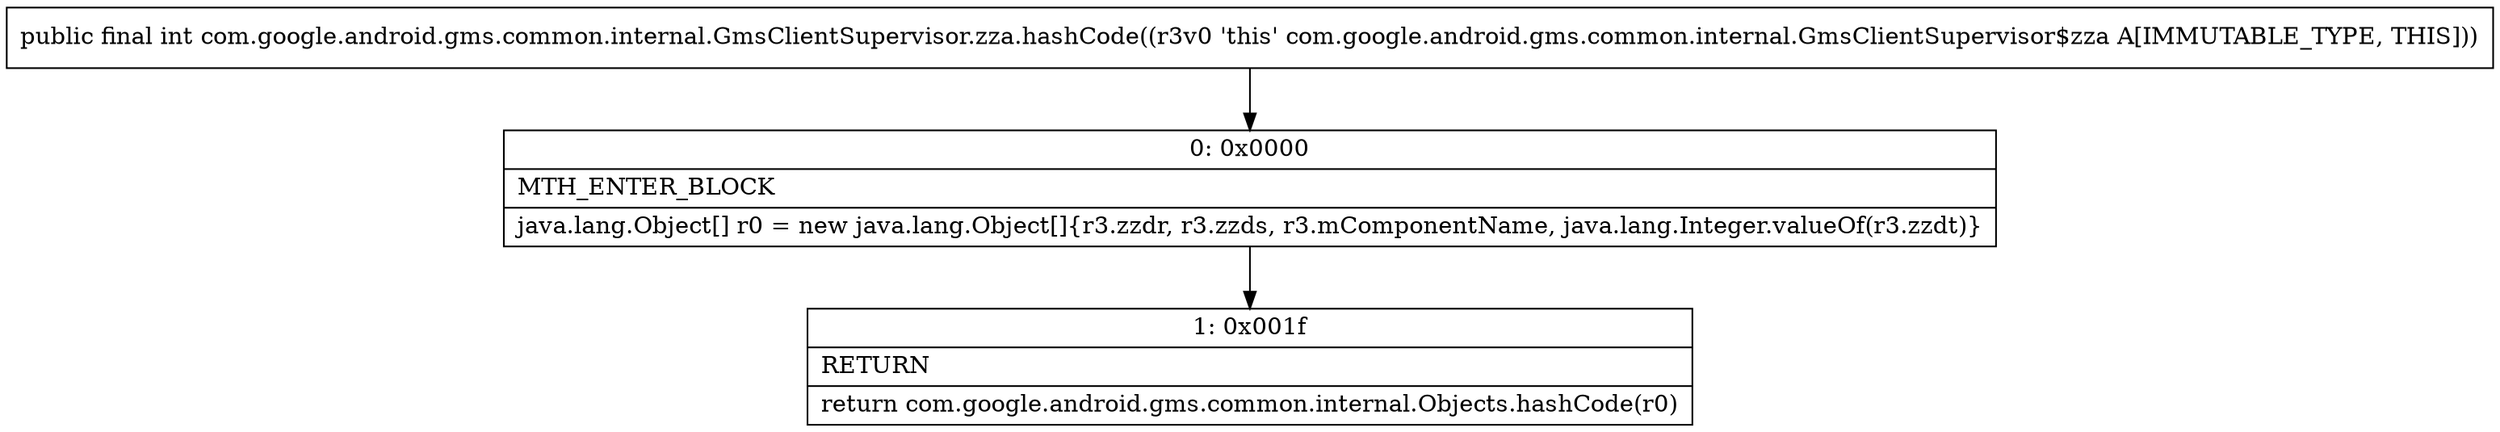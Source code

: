 digraph "CFG forcom.google.android.gms.common.internal.GmsClientSupervisor.zza.hashCode()I" {
Node_0 [shape=record,label="{0\:\ 0x0000|MTH_ENTER_BLOCK\l|java.lang.Object[] r0 = new java.lang.Object[]\{r3.zzdr, r3.zzds, r3.mComponentName, java.lang.Integer.valueOf(r3.zzdt)\}\l}"];
Node_1 [shape=record,label="{1\:\ 0x001f|RETURN\l|return com.google.android.gms.common.internal.Objects.hashCode(r0)\l}"];
MethodNode[shape=record,label="{public final int com.google.android.gms.common.internal.GmsClientSupervisor.zza.hashCode((r3v0 'this' com.google.android.gms.common.internal.GmsClientSupervisor$zza A[IMMUTABLE_TYPE, THIS])) }"];
MethodNode -> Node_0;
Node_0 -> Node_1;
}

